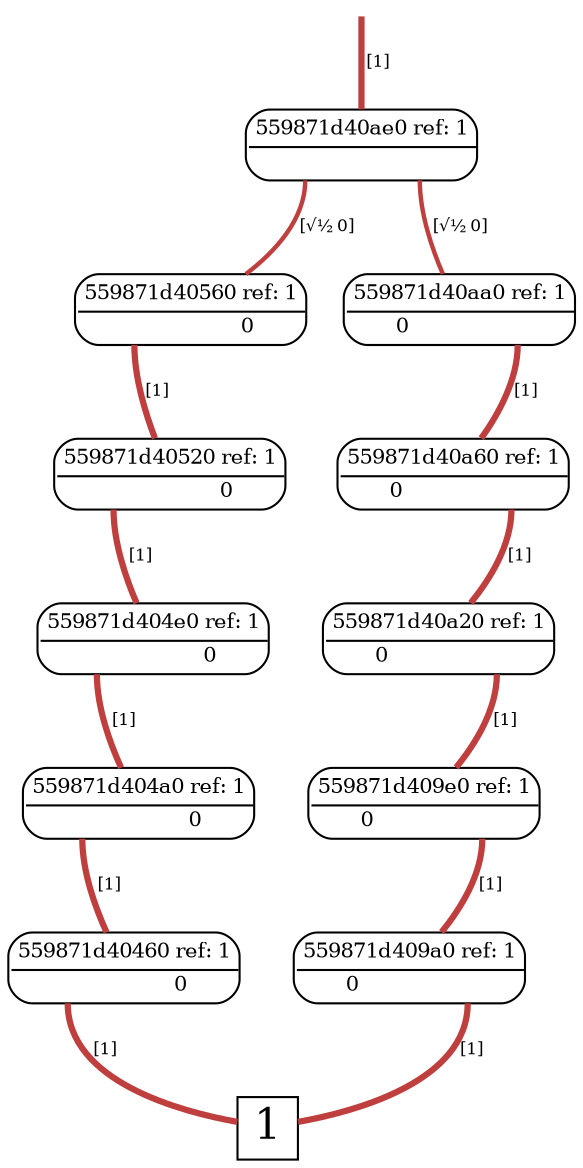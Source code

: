 digraph "DD" {graph[];node[shape=plain];edge[arrowhead=none]
root [label="",shape=point,style=invis]
t [label=<<font point-size="20">1</font>>,shape=box,tooltip="1",width=0.3,height=0.3]
root->656752[penwidth="3",tooltip="1" color="0.000 0.667 0.750",label=<<font point-size="8">&nbsp;[1]</font>>]
656752[label=<<font point-size="10"><table border="1" cellspacing="0" cellpadding="2" style="rounded"><tr><td colspan="2" border="1" sides="B">559871d40ae0 ref: 1</td></tr><tr><td port="0" href="javascript:;" border="0" tooltip="0.7071"><font color="white">&nbsp;0 </font></td><td port="1" href="javascript:;" border="0" tooltip="0.7071"><font color="white">&nbsp;0 </font></td></tr></table></font>>,tooltip="559871d40ae0"]
656752:1:s->656720[penwidth="2.12132",tooltip="0.7071" color="0.000 0.667 0.750",label=<<font point-size="8">&nbsp;[√½ 0]</font>>]
656752:0:s->656048[penwidth="2.12132",tooltip="0.7071" color="0.000 0.667 0.750",label=<<font point-size="8">&nbsp;[√½ 0]</font>>]
656720[label=<<font point-size="10"><table border="1" cellspacing="0" cellpadding="2" style="rounded"><tr><td colspan="2" border="1" sides="B">559871d40aa0 ref: 1</td></tr><tr><td port="0" href="javascript:;" border="0" tooltip="0">&nbsp;0 </td><td port="1" href="javascript:;" border="0" tooltip="1"><font color="white">&nbsp;0 </font></td></tr></table></font>>,tooltip="559871d40aa0"]
656720:1:s->656688[penwidth="3",tooltip="1" color="0.000 0.667 0.750",label=<<font point-size="8">&nbsp;[1]</font>>]
656048[label=<<font point-size="10"><table border="1" cellspacing="0" cellpadding="2" style="rounded"><tr><td colspan="2" border="1" sides="B">559871d40560 ref: 1</td></tr><tr><td port="0" href="javascript:;" border="0" tooltip="1"><font color="white">&nbsp;0 </font></td><td port="1" href="javascript:;" border="0" tooltip="0">&nbsp;0 </td></tr></table></font>>,tooltip="559871d40560"]
656048:0:s->656016[penwidth="3",tooltip="1" color="0.000 0.667 0.750",label=<<font point-size="8">&nbsp;[1]</font>>]
656688[label=<<font point-size="10"><table border="1" cellspacing="0" cellpadding="2" style="rounded"><tr><td colspan="2" border="1" sides="B">559871d40a60 ref: 1</td></tr><tr><td port="0" href="javascript:;" border="0" tooltip="0">&nbsp;0 </td><td port="1" href="javascript:;" border="0" tooltip="1"><font color="white">&nbsp;0 </font></td></tr></table></font>>,tooltip="559871d40a60"]
656688:1:s->656656[penwidth="3",tooltip="1" color="0.000 0.667 0.750",label=<<font point-size="8">&nbsp;[1]</font>>]
656016[label=<<font point-size="10"><table border="1" cellspacing="0" cellpadding="2" style="rounded"><tr><td colspan="2" border="1" sides="B">559871d40520 ref: 1</td></tr><tr><td port="0" href="javascript:;" border="0" tooltip="1"><font color="white">&nbsp;0 </font></td><td port="1" href="javascript:;" border="0" tooltip="0">&nbsp;0 </td></tr></table></font>>,tooltip="559871d40520"]
656016:0:s->655984[penwidth="3",tooltip="1" color="0.000 0.667 0.750",label=<<font point-size="8">&nbsp;[1]</font>>]
656656[label=<<font point-size="10"><table border="1" cellspacing="0" cellpadding="2" style="rounded"><tr><td colspan="2" border="1" sides="B">559871d40a20 ref: 1</td></tr><tr><td port="0" href="javascript:;" border="0" tooltip="0">&nbsp;0 </td><td port="1" href="javascript:;" border="0" tooltip="1"><font color="white">&nbsp;0 </font></td></tr></table></font>>,tooltip="559871d40a20"]
656656:1:s->656624[penwidth="3",tooltip="1" color="0.000 0.667 0.750",label=<<font point-size="8">&nbsp;[1]</font>>]
655984[label=<<font point-size="10"><table border="1" cellspacing="0" cellpadding="2" style="rounded"><tr><td colspan="2" border="1" sides="B">559871d404e0 ref: 1</td></tr><tr><td port="0" href="javascript:;" border="0" tooltip="1"><font color="white">&nbsp;0 </font></td><td port="1" href="javascript:;" border="0" tooltip="0">&nbsp;0 </td></tr></table></font>>,tooltip="559871d404e0"]
655984:0:s->655952[penwidth="3",tooltip="1" color="0.000 0.667 0.750",label=<<font point-size="8">&nbsp;[1]</font>>]
656624[label=<<font point-size="10"><table border="1" cellspacing="0" cellpadding="2" style="rounded"><tr><td colspan="2" border="1" sides="B">559871d409e0 ref: 1</td></tr><tr><td port="0" href="javascript:;" border="0" tooltip="0">&nbsp;0 </td><td port="1" href="javascript:;" border="0" tooltip="1"><font color="white">&nbsp;0 </font></td></tr></table></font>>,tooltip="559871d409e0"]
656624:1:s->656592[penwidth="3",tooltip="1" color="0.000 0.667 0.750",label=<<font point-size="8">&nbsp;[1]</font>>]
655952[label=<<font point-size="10"><table border="1" cellspacing="0" cellpadding="2" style="rounded"><tr><td colspan="2" border="1" sides="B">559871d404a0 ref: 1</td></tr><tr><td port="0" href="javascript:;" border="0" tooltip="1"><font color="white">&nbsp;0 </font></td><td port="1" href="javascript:;" border="0" tooltip="0">&nbsp;0 </td></tr></table></font>>,tooltip="559871d404a0"]
655952:0:s->655920[penwidth="3",tooltip="1" color="0.000 0.667 0.750",label=<<font point-size="8">&nbsp;[1]</font>>]
656592[label=<<font point-size="10"><table border="1" cellspacing="0" cellpadding="2" style="rounded"><tr><td colspan="2" border="1" sides="B">559871d409a0 ref: 1</td></tr><tr><td port="0" href="javascript:;" border="0" tooltip="0">&nbsp;0 </td><td port="1" href="javascript:;" border="0" tooltip="1"><font color="white">&nbsp;0 </font></td></tr></table></font>>,tooltip="559871d409a0"]
656592:1:s->t[penwidth="3",tooltip="1" color="0.000 0.667 0.750",label=<<font point-size="8">&nbsp;[1]</font>>]
655920[label=<<font point-size="10"><table border="1" cellspacing="0" cellpadding="2" style="rounded"><tr><td colspan="2" border="1" sides="B">559871d40460 ref: 1</td></tr><tr><td port="0" href="javascript:;" border="0" tooltip="1"><font color="white">&nbsp;0 </font></td><td port="1" href="javascript:;" border="0" tooltip="0">&nbsp;0 </td></tr></table></font>>,tooltip="559871d40460"]
655920:0:s->t[penwidth="3",tooltip="1" color="0.000 0.667 0.750",label=<<font point-size="8">&nbsp;[1]</font>>]
}
